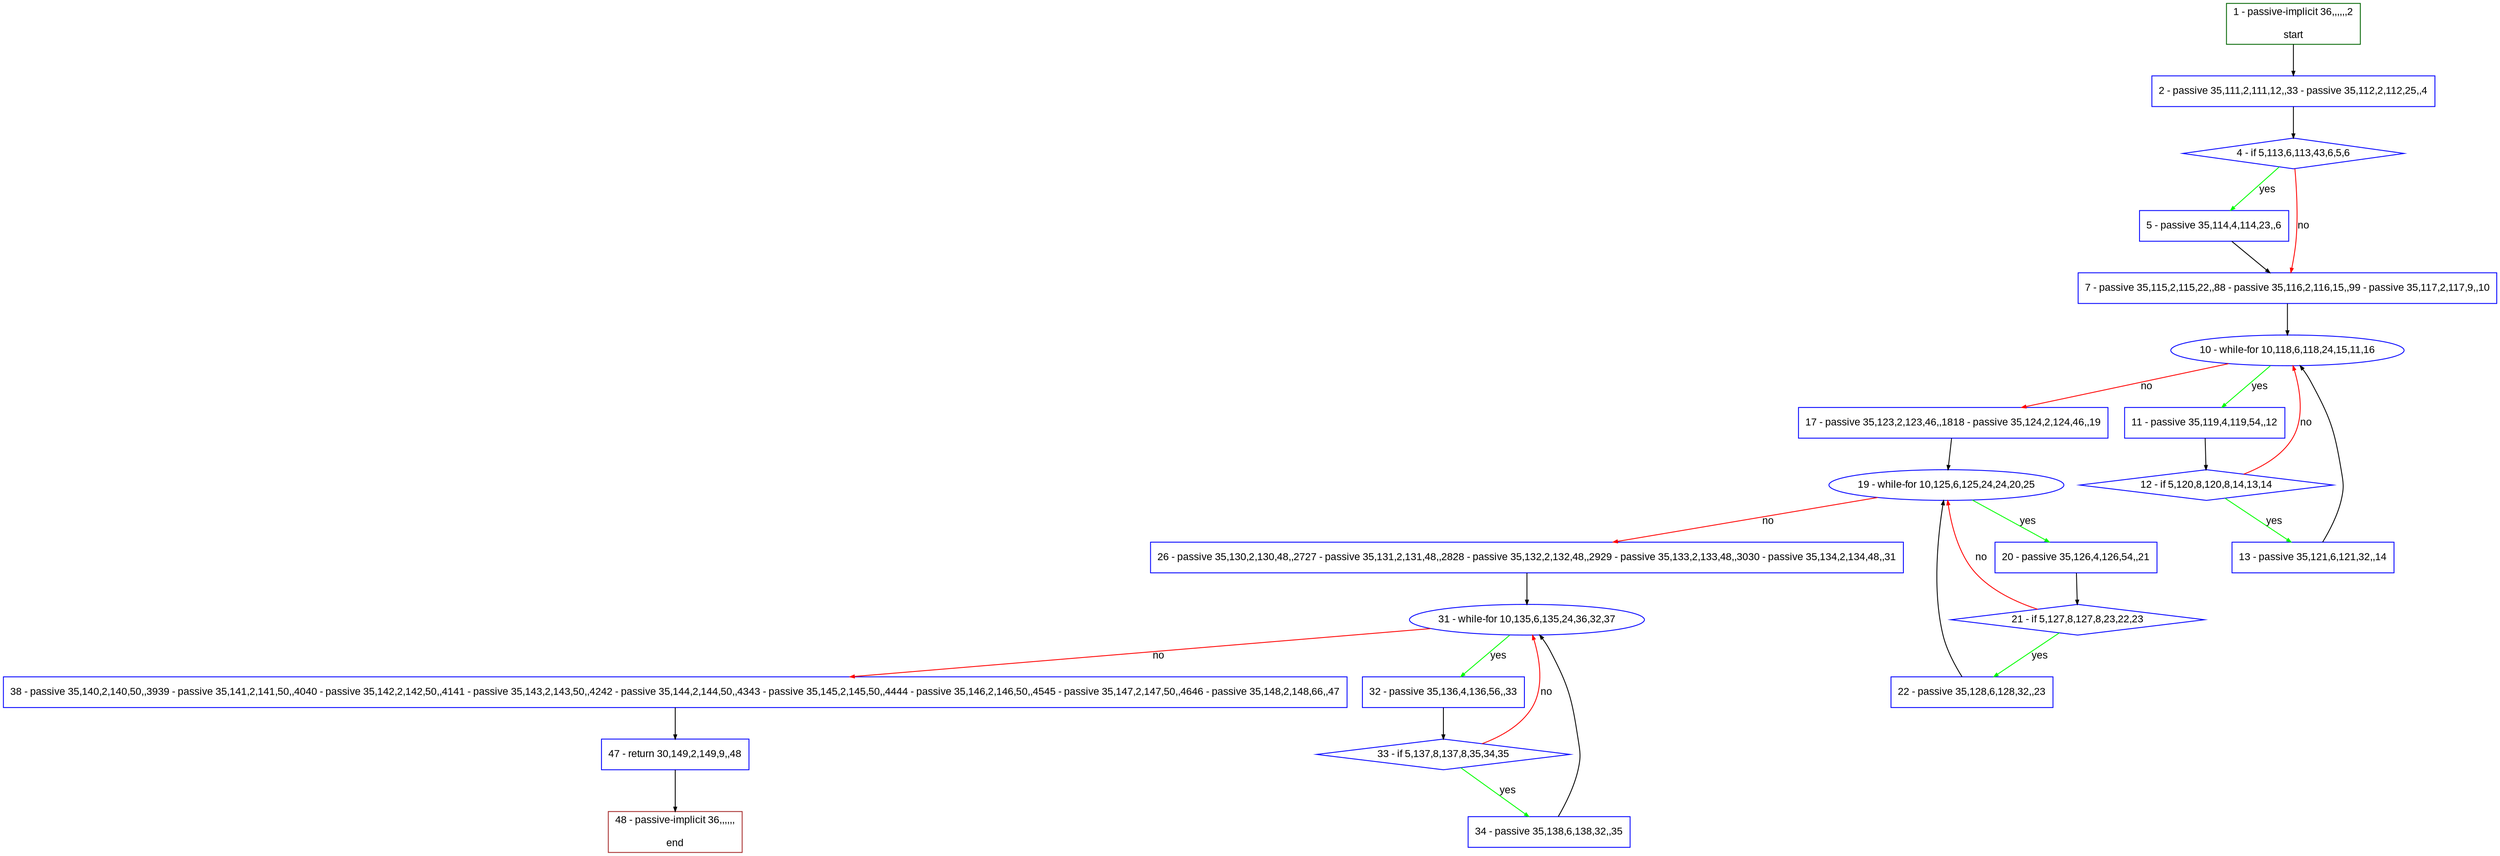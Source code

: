digraph "" {
  graph [pack="true", label="", fontsize="12", packmode="clust", fontname="Arial", fillcolor="#FFFFCC", bgcolor="white", style="rounded,filled", compound="true"];
  node [node_initialized="no", label="", color="grey", fontsize="12", fillcolor="white", fontname="Arial", style="filled", shape="rectangle", compound="true", fixedsize="false"];
  edge [fontcolor="black", arrowhead="normal", arrowtail="none", arrowsize="0.5", ltail="", label="", color="black", fontsize="12", lhead="", fontname="Arial", dir="forward", compound="true"];
  __N1 [label="2 - passive 35,111,2,111,12,,33 - passive 35,112,2,112,25,,4", color="#0000ff", fillcolor="#ffffff", style="filled", shape="box"];
  __N2 [label="1 - passive-implicit 36,,,,,,2\n\nstart", color="#006400", fillcolor="#ffffff", style="filled", shape="box"];
  __N3 [label="4 - if 5,113,6,113,43,6,5,6", color="#0000ff", fillcolor="#ffffff", style="filled", shape="diamond"];
  __N4 [label="5 - passive 35,114,4,114,23,,6", color="#0000ff", fillcolor="#ffffff", style="filled", shape="box"];
  __N5 [label="7 - passive 35,115,2,115,22,,88 - passive 35,116,2,116,15,,99 - passive 35,117,2,117,9,,10", color="#0000ff", fillcolor="#ffffff", style="filled", shape="box"];
  __N6 [label="10 - while-for 10,118,6,118,24,15,11,16", color="#0000ff", fillcolor="#ffffff", style="filled", shape="oval"];
  __N7 [label="11 - passive 35,119,4,119,54,,12", color="#0000ff", fillcolor="#ffffff", style="filled", shape="box"];
  __N8 [label="17 - passive 35,123,2,123,46,,1818 - passive 35,124,2,124,46,,19", color="#0000ff", fillcolor="#ffffff", style="filled", shape="box"];
  __N9 [label="12 - if 5,120,8,120,8,14,13,14", color="#0000ff", fillcolor="#ffffff", style="filled", shape="diamond"];
  __N10 [label="13 - passive 35,121,6,121,32,,14", color="#0000ff", fillcolor="#ffffff", style="filled", shape="box"];
  __N11 [label="19 - while-for 10,125,6,125,24,24,20,25", color="#0000ff", fillcolor="#ffffff", style="filled", shape="oval"];
  __N12 [label="20 - passive 35,126,4,126,54,,21", color="#0000ff", fillcolor="#ffffff", style="filled", shape="box"];
  __N13 [label="26 - passive 35,130,2,130,48,,2727 - passive 35,131,2,131,48,,2828 - passive 35,132,2,132,48,,2929 - passive 35,133,2,133,48,,3030 - passive 35,134,2,134,48,,31", color="#0000ff", fillcolor="#ffffff", style="filled", shape="box"];
  __N14 [label="21 - if 5,127,8,127,8,23,22,23", color="#0000ff", fillcolor="#ffffff", style="filled", shape="diamond"];
  __N15 [label="22 - passive 35,128,6,128,32,,23", color="#0000ff", fillcolor="#ffffff", style="filled", shape="box"];
  __N16 [label="31 - while-for 10,135,6,135,24,36,32,37", color="#0000ff", fillcolor="#ffffff", style="filled", shape="oval"];
  __N17 [label="32 - passive 35,136,4,136,56,,33", color="#0000ff", fillcolor="#ffffff", style="filled", shape="box"];
  __N18 [label="38 - passive 35,140,2,140,50,,3939 - passive 35,141,2,141,50,,4040 - passive 35,142,2,142,50,,4141 - passive 35,143,2,143,50,,4242 - passive 35,144,2,144,50,,4343 - passive 35,145,2,145,50,,4444 - passive 35,146,2,146,50,,4545 - passive 35,147,2,147,50,,4646 - passive 35,148,2,148,66,,47", color="#0000ff", fillcolor="#ffffff", style="filled", shape="box"];
  __N19 [label="33 - if 5,137,8,137,8,35,34,35", color="#0000ff", fillcolor="#ffffff", style="filled", shape="diamond"];
  __N20 [label="34 - passive 35,138,6,138,32,,35", color="#0000ff", fillcolor="#ffffff", style="filled", shape="box"];
  __N21 [label="47 - return 30,149,2,149,9,,48", color="#0000ff", fillcolor="#ffffff", style="filled", shape="box"];
  __N22 [label="48 - passive-implicit 36,,,,,,\n\nend", color="#a52a2a", fillcolor="#ffffff", style="filled", shape="box"];
  __N2 -> __N1 [arrowhead="normal", arrowtail="none", color="#000000", label="", dir="forward"];
  __N1 -> __N3 [arrowhead="normal", arrowtail="none", color="#000000", label="", dir="forward"];
  __N3 -> __N4 [arrowhead="normal", arrowtail="none", color="#00ff00", label="yes", dir="forward"];
  __N3 -> __N5 [arrowhead="normal", arrowtail="none", color="#ff0000", label="no", dir="forward"];
  __N4 -> __N5 [arrowhead="normal", arrowtail="none", color="#000000", label="", dir="forward"];
  __N5 -> __N6 [arrowhead="normal", arrowtail="none", color="#000000", label="", dir="forward"];
  __N6 -> __N7 [arrowhead="normal", arrowtail="none", color="#00ff00", label="yes", dir="forward"];
  __N6 -> __N8 [arrowhead="normal", arrowtail="none", color="#ff0000", label="no", dir="forward"];
  __N7 -> __N9 [arrowhead="normal", arrowtail="none", color="#000000", label="", dir="forward"];
  __N9 -> __N6 [arrowhead="normal", arrowtail="none", color="#ff0000", label="no", dir="forward"];
  __N9 -> __N10 [arrowhead="normal", arrowtail="none", color="#00ff00", label="yes", dir="forward"];
  __N10 -> __N6 [arrowhead="normal", arrowtail="none", color="#000000", label="", dir="forward"];
  __N8 -> __N11 [arrowhead="normal", arrowtail="none", color="#000000", label="", dir="forward"];
  __N11 -> __N12 [arrowhead="normal", arrowtail="none", color="#00ff00", label="yes", dir="forward"];
  __N11 -> __N13 [arrowhead="normal", arrowtail="none", color="#ff0000", label="no", dir="forward"];
  __N12 -> __N14 [arrowhead="normal", arrowtail="none", color="#000000", label="", dir="forward"];
  __N14 -> __N11 [arrowhead="normal", arrowtail="none", color="#ff0000", label="no", dir="forward"];
  __N14 -> __N15 [arrowhead="normal", arrowtail="none", color="#00ff00", label="yes", dir="forward"];
  __N15 -> __N11 [arrowhead="normal", arrowtail="none", color="#000000", label="", dir="forward"];
  __N13 -> __N16 [arrowhead="normal", arrowtail="none", color="#000000", label="", dir="forward"];
  __N16 -> __N17 [arrowhead="normal", arrowtail="none", color="#00ff00", label="yes", dir="forward"];
  __N16 -> __N18 [arrowhead="normal", arrowtail="none", color="#ff0000", label="no", dir="forward"];
  __N17 -> __N19 [arrowhead="normal", arrowtail="none", color="#000000", label="", dir="forward"];
  __N19 -> __N16 [arrowhead="normal", arrowtail="none", color="#ff0000", label="no", dir="forward"];
  __N19 -> __N20 [arrowhead="normal", arrowtail="none", color="#00ff00", label="yes", dir="forward"];
  __N20 -> __N16 [arrowhead="normal", arrowtail="none", color="#000000", label="", dir="forward"];
  __N18 -> __N21 [arrowhead="normal", arrowtail="none", color="#000000", label="", dir="forward"];
  __N21 -> __N22 [arrowhead="normal", arrowtail="none", color="#000000", label="", dir="forward"];
}
